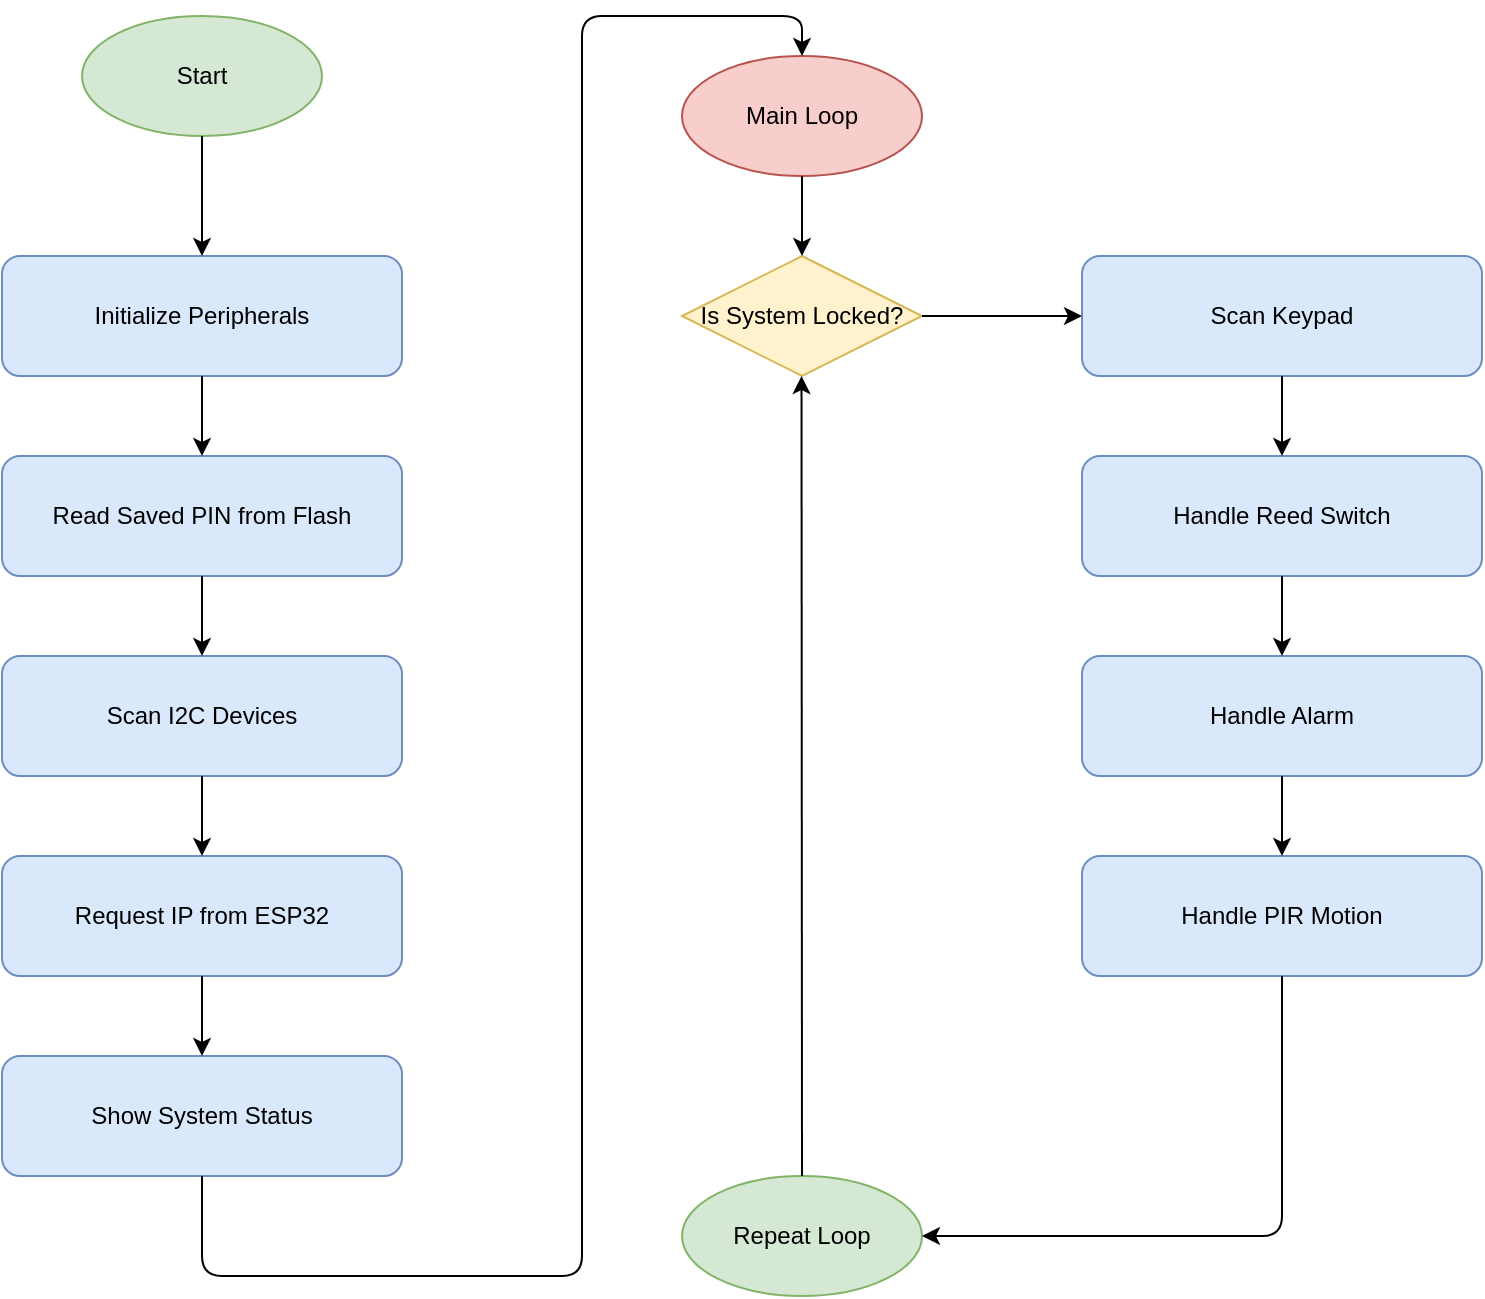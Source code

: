 <mxfile version="27.0.3">
  <diagram id="C5RBs43oDa-KdzZeNtuy" name="Page-1">
    <mxGraphModel dx="1034" dy="540" grid="1" gridSize="10" guides="1" tooltips="1" connect="1" arrows="1" fold="1" page="1" pageScale="1" pageWidth="827" pageHeight="1169" math="0" shadow="0">
      <root>
        <mxCell id="WIyWlLk6GJQsqaUBKTNV-0" />
        <mxCell id="WIyWlLk6GJQsqaUBKTNV-1" parent="WIyWlLk6GJQsqaUBKTNV-0" />
        <mxCell id="vyWj3N0okevLtlT6nMNN-0" value="Start" style="ellipse;whiteSpace=wrap;html=1;aspect=fixed;fillColor=#d5e8d4;strokeColor=#82b366;" parent="WIyWlLk6GJQsqaUBKTNV-1" vertex="1">
          <mxGeometry x="290" y="610" width="120" height="60" as="geometry" />
        </mxCell>
        <mxCell id="vyWj3N0okevLtlT6nMNN-1" value="Initialize Peripherals" style="rounded=1;whiteSpace=wrap;html=1;fillColor=#dae8fc;strokeColor=#6c8ebf;" parent="WIyWlLk6GJQsqaUBKTNV-1" vertex="1">
          <mxGeometry x="250" y="730" width="200" height="60" as="geometry" />
        </mxCell>
        <mxCell id="vyWj3N0okevLtlT6nMNN-2" value="Read Saved PIN from Flash" style="rounded=1;whiteSpace=wrap;html=1;fillColor=#dae8fc;strokeColor=#6c8ebf;" parent="WIyWlLk6GJQsqaUBKTNV-1" vertex="1">
          <mxGeometry x="250" y="830" width="200" height="60" as="geometry" />
        </mxCell>
        <mxCell id="vyWj3N0okevLtlT6nMNN-3" value="Scan I2C Devices" style="rounded=1;whiteSpace=wrap;html=1;fillColor=#dae8fc;strokeColor=#6c8ebf;" parent="WIyWlLk6GJQsqaUBKTNV-1" vertex="1">
          <mxGeometry x="250" y="930" width="200" height="60" as="geometry" />
        </mxCell>
        <mxCell id="vyWj3N0okevLtlT6nMNN-4" value="Request IP from ESP32" style="rounded=1;whiteSpace=wrap;html=1;fillColor=#dae8fc;strokeColor=#6c8ebf;" parent="WIyWlLk6GJQsqaUBKTNV-1" vertex="1">
          <mxGeometry x="250" y="1030" width="200" height="60" as="geometry" />
        </mxCell>
        <mxCell id="vyWj3N0okevLtlT6nMNN-5" value="Show System Status" style="rounded=1;whiteSpace=wrap;html=1;fillColor=#dae8fc;strokeColor=#6c8ebf;" parent="WIyWlLk6GJQsqaUBKTNV-1" vertex="1">
          <mxGeometry x="250" y="1130" width="200" height="60" as="geometry" />
        </mxCell>
        <mxCell id="vyWj3N0okevLtlT6nMNN-6" value="Main Loop" style="ellipse;whiteSpace=wrap;html=1;aspect=fixed;fillColor=#f8cecc;strokeColor=#b85450;" parent="WIyWlLk6GJQsqaUBKTNV-1" vertex="1">
          <mxGeometry x="590" y="630" width="120" height="60" as="geometry" />
        </mxCell>
        <mxCell id="vyWj3N0okevLtlT6nMNN-7" value="Is System Locked?" style="rhombus;whiteSpace=wrap;html=1;fillColor=#fff2cc;strokeColor=#d6b656;" parent="WIyWlLk6GJQsqaUBKTNV-1" vertex="1">
          <mxGeometry x="590" y="730" width="120" height="60" as="geometry" />
        </mxCell>
        <mxCell id="vyWj3N0okevLtlT6nMNN-8" value="Scan Keypad" style="rounded=1;whiteSpace=wrap;html=1;fillColor=#dae8fc;strokeColor=#6c8ebf;" parent="WIyWlLk6GJQsqaUBKTNV-1" vertex="1">
          <mxGeometry x="790" y="730" width="200" height="60" as="geometry" />
        </mxCell>
        <mxCell id="vyWj3N0okevLtlT6nMNN-9" value="Handle Reed Switch" style="rounded=1;whiteSpace=wrap;html=1;fillColor=#dae8fc;strokeColor=#6c8ebf;" parent="WIyWlLk6GJQsqaUBKTNV-1" vertex="1">
          <mxGeometry x="790" y="830" width="200" height="60" as="geometry" />
        </mxCell>
        <mxCell id="vyWj3N0okevLtlT6nMNN-10" value="Handle Alarm" style="rounded=1;whiteSpace=wrap;html=1;fillColor=#dae8fc;strokeColor=#6c8ebf;" parent="WIyWlLk6GJQsqaUBKTNV-1" vertex="1">
          <mxGeometry x="790" y="930" width="200" height="60" as="geometry" />
        </mxCell>
        <mxCell id="vyWj3N0okevLtlT6nMNN-12" value="Handle PIR Motion" style="rounded=1;whiteSpace=wrap;html=1;fillColor=#dae8fc;strokeColor=#6c8ebf;" parent="WIyWlLk6GJQsqaUBKTNV-1" vertex="1">
          <mxGeometry x="790" y="1030" width="200" height="60" as="geometry" />
        </mxCell>
        <mxCell id="vyWj3N0okevLtlT6nMNN-13" value="Repeat Loop" style="ellipse;whiteSpace=wrap;html=1;aspect=fixed;fillColor=#d5e8d4;strokeColor=#82b366;" parent="WIyWlLk6GJQsqaUBKTNV-1" vertex="1">
          <mxGeometry x="590" y="1190" width="120" height="60" as="geometry" />
        </mxCell>
        <mxCell id="vyWj3N0okevLtlT6nMNN-14" parent="WIyWlLk6GJQsqaUBKTNV-1" source="vyWj3N0okevLtlT6nMNN-0" target="vyWj3N0okevLtlT6nMNN-1" edge="1">
          <mxGeometry relative="1" as="geometry" />
        </mxCell>
        <mxCell id="vyWj3N0okevLtlT6nMNN-15" parent="WIyWlLk6GJQsqaUBKTNV-1" source="vyWj3N0okevLtlT6nMNN-1" target="vyWj3N0okevLtlT6nMNN-2" edge="1">
          <mxGeometry relative="1" as="geometry" />
        </mxCell>
        <mxCell id="vyWj3N0okevLtlT6nMNN-16" parent="WIyWlLk6GJQsqaUBKTNV-1" source="vyWj3N0okevLtlT6nMNN-2" target="vyWj3N0okevLtlT6nMNN-3" edge="1">
          <mxGeometry relative="1" as="geometry" />
        </mxCell>
        <mxCell id="vyWj3N0okevLtlT6nMNN-17" parent="WIyWlLk6GJQsqaUBKTNV-1" source="vyWj3N0okevLtlT6nMNN-3" target="vyWj3N0okevLtlT6nMNN-4" edge="1">
          <mxGeometry relative="1" as="geometry" />
        </mxCell>
        <mxCell id="vyWj3N0okevLtlT6nMNN-18" parent="WIyWlLk6GJQsqaUBKTNV-1" source="vyWj3N0okevLtlT6nMNN-4" target="vyWj3N0okevLtlT6nMNN-5" edge="1">
          <mxGeometry relative="1" as="geometry" />
        </mxCell>
        <mxCell id="vyWj3N0okevLtlT6nMNN-19" style="exitX=0.5;exitY=1;exitDx=0;exitDy=0;entryX=0.5;entryY=0;entryDx=0;entryDy=0;" parent="WIyWlLk6GJQsqaUBKTNV-1" source="vyWj3N0okevLtlT6nMNN-5" target="vyWj3N0okevLtlT6nMNN-6" edge="1">
          <mxGeometry relative="1" as="geometry">
            <mxPoint x="350" y="1213.7" as="sourcePoint" />
            <mxPoint x="621.143" y="690.002" as="targetPoint" />
            <Array as="points">
              <mxPoint x="350" y="1240" />
              <mxPoint x="540" y="1240" />
              <mxPoint x="540" y="1210" />
              <mxPoint x="540" y="610" />
              <mxPoint x="650" y="610" />
            </Array>
          </mxGeometry>
        </mxCell>
        <mxCell id="vyWj3N0okevLtlT6nMNN-20" parent="WIyWlLk6GJQsqaUBKTNV-1" source="vyWj3N0okevLtlT6nMNN-6" target="vyWj3N0okevLtlT6nMNN-7" edge="1">
          <mxGeometry relative="1" as="geometry" />
        </mxCell>
        <mxCell id="vyWj3N0okevLtlT6nMNN-21" parent="WIyWlLk6GJQsqaUBKTNV-1" source="vyWj3N0okevLtlT6nMNN-7" target="vyWj3N0okevLtlT6nMNN-8" edge="1">
          <mxGeometry relative="1" as="geometry" />
        </mxCell>
        <mxCell id="vyWj3N0okevLtlT6nMNN-22" parent="WIyWlLk6GJQsqaUBKTNV-1" source="vyWj3N0okevLtlT6nMNN-8" target="vyWj3N0okevLtlT6nMNN-9" edge="1">
          <mxGeometry relative="1" as="geometry" />
        </mxCell>
        <mxCell id="vyWj3N0okevLtlT6nMNN-23" parent="WIyWlLk6GJQsqaUBKTNV-1" source="vyWj3N0okevLtlT6nMNN-9" target="vyWj3N0okevLtlT6nMNN-10" edge="1">
          <mxGeometry relative="1" as="geometry" />
        </mxCell>
        <mxCell id="vyWj3N0okevLtlT6nMNN-24" parent="WIyWlLk6GJQsqaUBKTNV-1" source="vyWj3N0okevLtlT6nMNN-10" edge="1">
          <mxGeometry relative="1" as="geometry">
            <mxPoint x="890" y="1030" as="targetPoint" />
          </mxGeometry>
        </mxCell>
        <mxCell id="vyWj3N0okevLtlT6nMNN-26" style="exitX=0.5;exitY=1;exitDx=0;exitDy=0;" parent="WIyWlLk6GJQsqaUBKTNV-1" source="vyWj3N0okevLtlT6nMNN-12" target="vyWj3N0okevLtlT6nMNN-13" edge="1">
          <mxGeometry relative="1" as="geometry">
            <Array as="points">
              <mxPoint x="890" y="1220" />
            </Array>
          </mxGeometry>
        </mxCell>
        <mxCell id="vyWj3N0okevLtlT6nMNN-27" style="exitX=0.5;exitY=0;exitDx=0;exitDy=0;" parent="WIyWlLk6GJQsqaUBKTNV-1" source="vyWj3N0okevLtlT6nMNN-13" edge="1">
          <mxGeometry relative="1" as="geometry">
            <mxPoint x="650" y="1220" as="sourcePoint" />
            <mxPoint x="649.76" y="790" as="targetPoint" />
          </mxGeometry>
        </mxCell>
      </root>
    </mxGraphModel>
  </diagram>
</mxfile>
